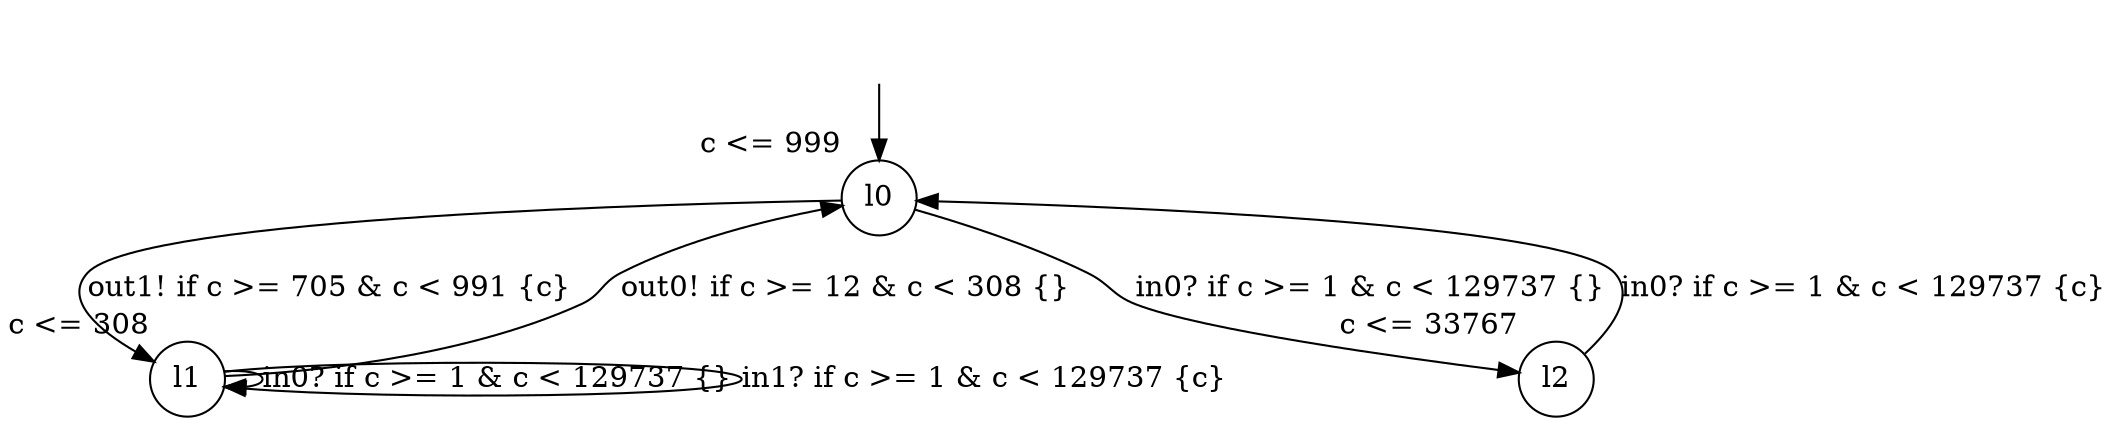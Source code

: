 digraph g {
__start0 [label="" shape="none"];
l0 [shape="circle" margin=0 label="l0", xlabel="c <= 999"];
l1 [shape="circle" margin=0 label="l1", xlabel="c <= 308"];
l2 [shape="circle" margin=0 label="l2", xlabel="c <= 33767"];
l0 -> l1 [label="out1! if c >= 705 & c < 991 {c} "];
l0 -> l2 [label="in0? if c >= 1 & c < 129737 {} "];
l1 -> l1 [label="in0? if c >= 1 & c < 129737 {} "];
l1 -> l1 [label="in1? if c >= 1 & c < 129737 {c} "];
l1 -> l0 [label="out0! if c >= 12 & c < 308 {} "];
l2 -> l0 [label="in0? if c >= 1 & c < 129737 {c} "];
__start0 -> l0;
}
